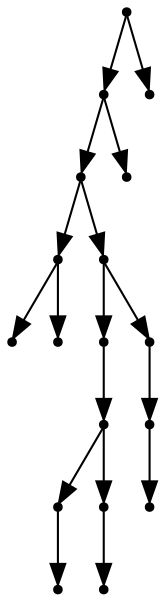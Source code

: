 digraph {
  17 [shape=point];
  15 [shape=point];
  13 [shape=point];
  2 [shape=point];
  0 [shape=point];
  1 [shape=point];
  12 [shape=point];
  8 [shape=point];
  7 [shape=point];
  4 [shape=point];
  3 [shape=point];
  6 [shape=point];
  5 [shape=point];
  11 [shape=point];
  10 [shape=point];
  9 [shape=point];
  14 [shape=point];
  16 [shape=point];
17 -> 15;
15 -> 13;
13 -> 2;
2 -> 0;
2 -> 1;
13 -> 12;
12 -> 8;
8 -> 7;
7 -> 4;
4 -> 3;
7 -> 6;
6 -> 5;
12 -> 11;
11 -> 10;
10 -> 9;
15 -> 14;
17 -> 16;
}
